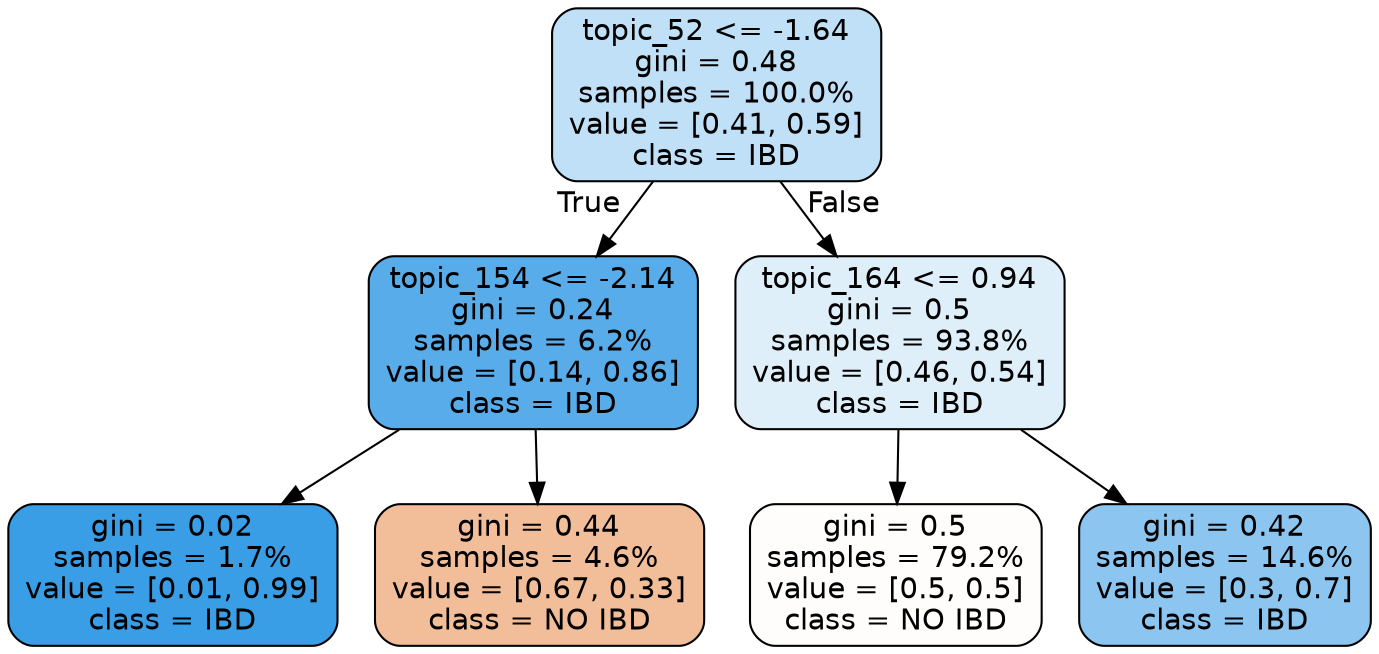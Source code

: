 digraph Tree {
node [shape=box, style="filled, rounded", color="black", fontname=helvetica] ;
edge [fontname=helvetica] ;
0 [label="topic_52 <= -1.64\ngini = 0.48\nsamples = 100.0%\nvalue = [0.41, 0.59]\nclass = IBD", fillcolor="#399de550"] ;
1 [label="topic_154 <= -2.14\ngini = 0.24\nsamples = 6.2%\nvalue = [0.14, 0.86]\nclass = IBD", fillcolor="#399de5d7"] ;
0 -> 1 [labeldistance=2.5, labelangle=45, headlabel="True"] ;
2 [label="gini = 0.02\nsamples = 1.7%\nvalue = [0.01, 0.99]\nclass = IBD", fillcolor="#399de5fd"] ;
1 -> 2 ;
3 [label="gini = 0.44\nsamples = 4.6%\nvalue = [0.67, 0.33]\nclass = NO IBD", fillcolor="#e5813983"] ;
1 -> 3 ;
4 [label="topic_164 <= 0.94\ngini = 0.5\nsamples = 93.8%\nvalue = [0.46, 0.54]\nclass = IBD", fillcolor="#399de529"] ;
0 -> 4 [labeldistance=2.5, labelangle=-45, headlabel="False"] ;
5 [label="gini = 0.5\nsamples = 79.2%\nvalue = [0.5, 0.5]\nclass = NO IBD", fillcolor="#e5813903"] ;
4 -> 5 ;
6 [label="gini = 0.42\nsamples = 14.6%\nvalue = [0.3, 0.7]\nclass = IBD", fillcolor="#399de594"] ;
4 -> 6 ;
}